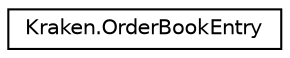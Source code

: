 digraph "Graphical Class Hierarchy"
{
 // LATEX_PDF_SIZE
  edge [fontname="Helvetica",fontsize="10",labelfontname="Helvetica",labelfontsize="10"];
  node [fontname="Helvetica",fontsize="10",shape=record];
  rankdir="LR";
  Node0 [label="Kraken.OrderBookEntry",height=0.2,width=0.4,color="black", fillcolor="white", style="filled",URL="$class_kraken_1_1_order_book_entry.html",tooltip="Asset Pair Order Book Entries"];
}
